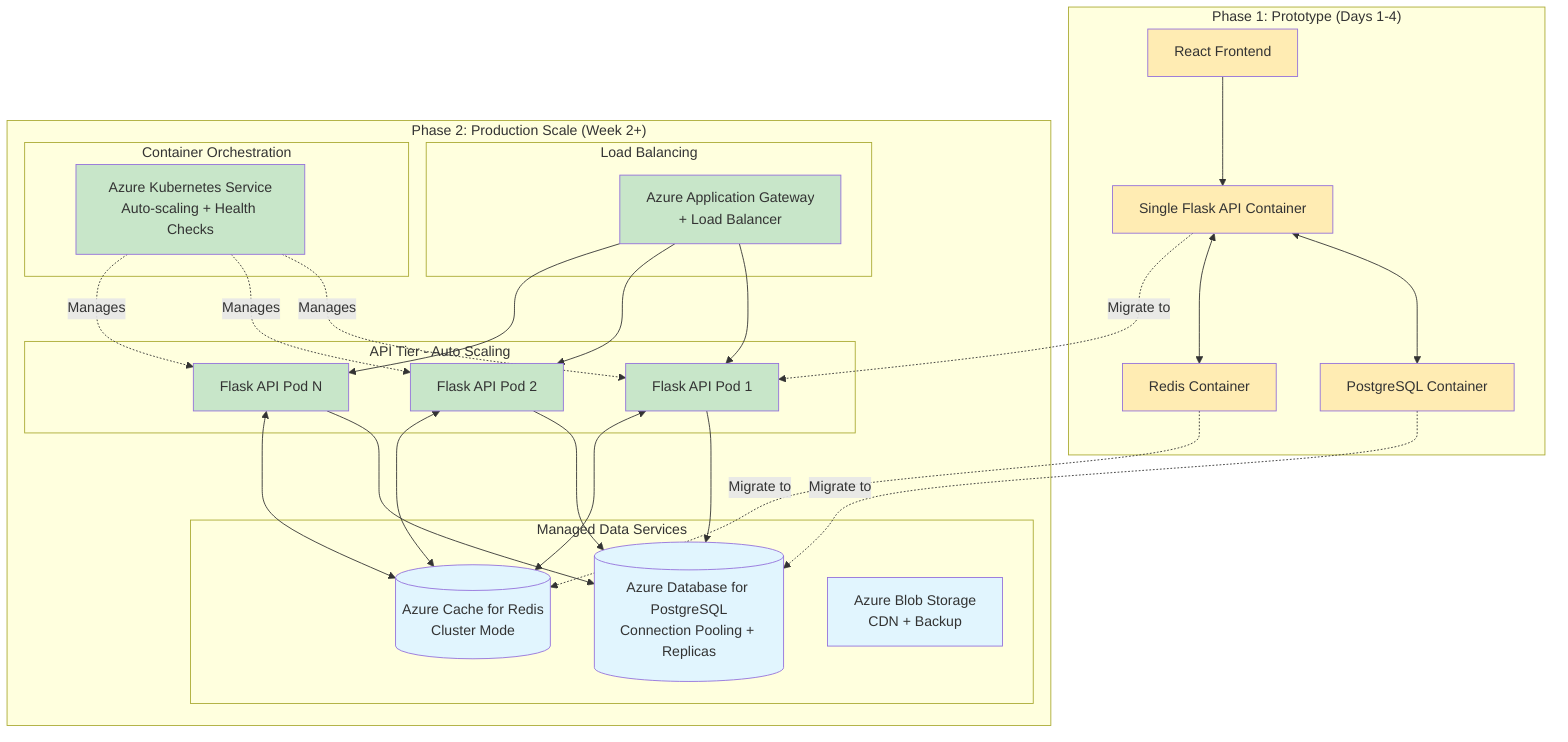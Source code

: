 graph TD
    %% Prototype Phase
    subgraph "Phase 1: Prototype (Days 1-4)"
        P1[Single Flask API Container]
        P2[PostgreSQL Container]
        P3[Redis Container]
        P4[React Frontend]

        P1 <--> P2
        P1 <--> P3
        P4 --> P1
    end

    %% Production Phase
    subgraph "Phase 2: Production Scale (Week 2+)"
        subgraph "Load Balancing"
            LB[Azure Application Gateway<br/>+ Load Balancer]
        end

        subgraph "API Tier - Auto Scaling"
            A1[Flask API Pod 1]
            A2[Flask API Pod 2]
            A3[Flask API Pod N]
        end

        subgraph "Managed Data Services"
            RDS[(Azure Database for PostgreSQL<br/>Connection Pooling + Replicas)]
            REDIS[(Azure Cache for Redis<br/>Cluster Mode)]
            BLOB[Azure Blob Storage<br/>CDN + Backup]
        end

        subgraph "Container Orchestration"
            AKS[Azure Kubernetes Service<br/>Auto-scaling + Health Checks]
        end

        LB --> A1
        LB --> A2
        LB --> A3

        A1 --> RDS
        A2 --> RDS
        A3 --> RDS

        A1 <--> REDIS
        A2 <--> REDIS
        A3 <--> REDIS

        AKS -.->|Manages| A1
        AKS -.->|Manages| A2
        AKS -.->|Manages| A3
    end

    %% Migration Path
    P1 -.->|Migrate to| A1
    P2 -.->|Migrate to| RDS
    P3 -.->|Migrate to| REDIS

    %% Styling
    classDef prototype fill:#ffecb3
    classDef production fill:#c8e6c9
    classDef managed fill:#e1f5fe

    class P1,P2,P3,P4 prototype
    class A1,A2,A3,LB,AKS production
    class RDS,REDIS,BLOB managed